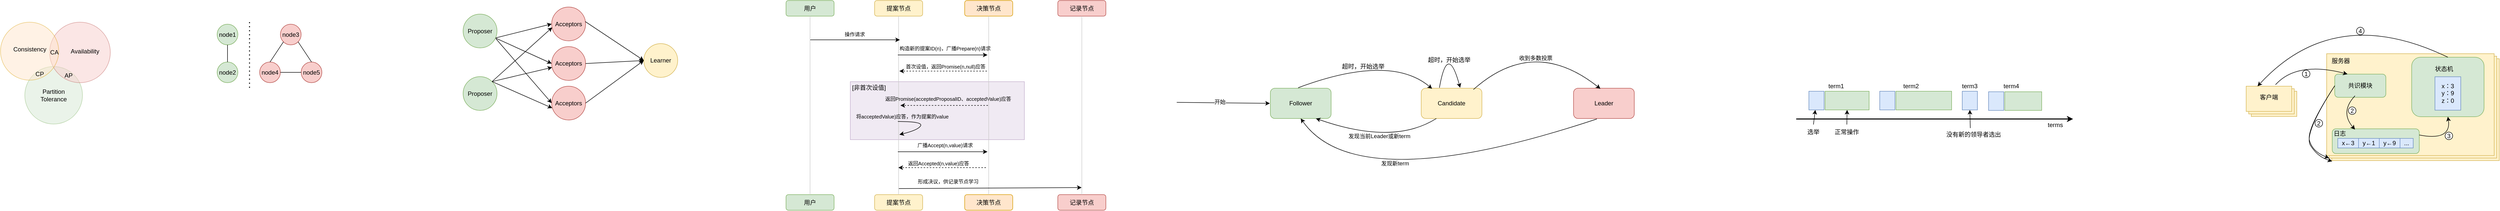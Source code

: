 <mxfile version="24.4.8" type="github">
  <diagram name="第 1 页" id="Heq8uq07nb9Pgj2bKRC4">
    <mxGraphModel dx="1434" dy="756" grid="0" gridSize="10" guides="1" tooltips="1" connect="1" arrows="1" fold="1" page="1" pageScale="1" pageWidth="500000" pageHeight="400000" background="none" math="0" shadow="0">
      <root>
        <mxCell id="0" />
        <mxCell id="1" parent="0" />
        <mxCell id="YVYQqiQ__WNKjIQ_n6Tc-71" value="" style="rounded=0;whiteSpace=wrap;html=1;fillColor=#e1d5e7;strokeColor=#9673a6;opacity=50;" parent="1" vertex="1">
          <mxGeometry x="2023" y="396" width="344" height="115" as="geometry" />
        </mxCell>
        <mxCell id="YVYQqiQ__WNKjIQ_n6Tc-56" value="构造新的提案ID(n)，广播Prepare(n)请求" style="text;html=1;align=center;verticalAlign=middle;whiteSpace=wrap;rounded=0;fontSize=10;" parent="1" vertex="1">
          <mxGeometry x="2082" y="315" width="257" height="30" as="geometry" />
        </mxCell>
        <mxCell id="YVYQqiQ__WNKjIQ_n6Tc-60" value="返回Promise(acceptedProposalID、acceptedValue)应答" style="text;html=1;align=center;verticalAlign=middle;whiteSpace=wrap;rounded=0;fontSize=10;" parent="1" vertex="1">
          <mxGeometry x="2089" y="415" width="255" height="30.5" as="geometry" />
        </mxCell>
        <mxCell id="YVYQqiQ__WNKjIQ_n6Tc-58" value="首次设值，返回Promise(n,null)应答" style="text;html=1;align=center;verticalAlign=middle;whiteSpace=wrap;rounded=0;fontSize=10;" parent="1" vertex="1">
          <mxGeometry x="2084" y="350.5" width="255" height="30.5" as="geometry" />
        </mxCell>
        <mxCell id="YVYQqiQ__WNKjIQ_n6Tc-3" value="" style="ellipse;whiteSpace=wrap;html=1;aspect=fixed;opacity=50;fillColor=#d5e8d4;strokeColor=#82b366;" parent="1" vertex="1">
          <mxGeometry x="392" y="366" width="114" height="114" as="geometry" />
        </mxCell>
        <mxCell id="YVYQqiQ__WNKjIQ_n6Tc-2" value="" style="ellipse;whiteSpace=wrap;html=1;aspect=fixed;opacity=50;fillColor=#f8cecc;strokeColor=#b85450;" parent="1" vertex="1">
          <mxGeometry x="441" y="278" width="120" height="120" as="geometry" />
        </mxCell>
        <mxCell id="YVYQqiQ__WNKjIQ_n6Tc-1" value="" style="ellipse;whiteSpace=wrap;html=1;aspect=fixed;fillColor=#ffe6cc;strokeColor=#d79b00;opacity=50;" parent="1" vertex="1">
          <mxGeometry x="344" y="278" width="115" height="115" as="geometry" />
        </mxCell>
        <mxCell id="YVYQqiQ__WNKjIQ_n6Tc-4" value="CA" style="text;html=1;align=center;verticalAlign=middle;whiteSpace=wrap;rounded=0;fontColor=#000000;" parent="1" vertex="1">
          <mxGeometry x="439" y="316.5" width="23" height="43" as="geometry" />
        </mxCell>
        <mxCell id="YVYQqiQ__WNKjIQ_n6Tc-5" value="CP" style="text;html=1;align=center;verticalAlign=middle;whiteSpace=wrap;rounded=0;fontColor=#000000;" parent="1" vertex="1">
          <mxGeometry x="410" y="359.5" width="23" height="43" as="geometry" />
        </mxCell>
        <mxCell id="YVYQqiQ__WNKjIQ_n6Tc-6" value="AP" style="text;html=1;align=center;verticalAlign=middle;whiteSpace=wrap;rounded=0;fontColor=#000000;" parent="1" vertex="1">
          <mxGeometry x="467" y="362" width="23" height="43" as="geometry" />
        </mxCell>
        <mxCell id="YVYQqiQ__WNKjIQ_n6Tc-8" value="Consistency" style="text;html=1;align=center;verticalAlign=middle;whiteSpace=wrap;rounded=0;" parent="1" vertex="1">
          <mxGeometry x="371.5" y="316.5" width="60" height="30" as="geometry" />
        </mxCell>
        <mxCell id="YVYQqiQ__WNKjIQ_n6Tc-9" value="Availability" style="text;html=1;align=center;verticalAlign=middle;whiteSpace=wrap;rounded=0;" parent="1" vertex="1">
          <mxGeometry x="481" y="320.5" width="60" height="30" as="geometry" />
        </mxCell>
        <mxCell id="YVYQqiQ__WNKjIQ_n6Tc-10" value="Partition&lt;br&gt;Tolerance" style="text;html=1;align=center;verticalAlign=middle;whiteSpace=wrap;rounded=0;" parent="1" vertex="1">
          <mxGeometry x="419" y="408" width="60" height="30" as="geometry" />
        </mxCell>
        <mxCell id="YVYQqiQ__WNKjIQ_n6Tc-11" value="node1" style="ellipse;whiteSpace=wrap;html=1;aspect=fixed;fillColor=#d5e8d4;strokeColor=#82b366;" parent="1" vertex="1">
          <mxGeometry x="772" y="282" width="41" height="41" as="geometry" />
        </mxCell>
        <mxCell id="YVYQqiQ__WNKjIQ_n6Tc-12" value="node2" style="ellipse;whiteSpace=wrap;html=1;aspect=fixed;fillColor=#d5e8d4;strokeColor=#82b366;" parent="1" vertex="1">
          <mxGeometry x="772" y="357" width="41" height="41" as="geometry" />
        </mxCell>
        <mxCell id="YVYQqiQ__WNKjIQ_n6Tc-13" value="node3" style="ellipse;whiteSpace=wrap;html=1;aspect=fixed;fillColor=#f8cecc;strokeColor=#b85450;" parent="1" vertex="1">
          <mxGeometry x="897" y="282" width="41" height="41" as="geometry" />
        </mxCell>
        <mxCell id="YVYQqiQ__WNKjIQ_n6Tc-14" value="node5" style="ellipse;whiteSpace=wrap;html=1;aspect=fixed;fillColor=#f8cecc;strokeColor=#b85450;" parent="1" vertex="1">
          <mxGeometry x="938" y="357" width="41" height="41" as="geometry" />
        </mxCell>
        <mxCell id="YVYQqiQ__WNKjIQ_n6Tc-15" value="node4" style="ellipse;whiteSpace=wrap;html=1;aspect=fixed;fillColor=#f8cecc;strokeColor=#b85450;" parent="1" vertex="1">
          <mxGeometry x="856" y="357" width="41" height="41" as="geometry" />
        </mxCell>
        <mxCell id="YVYQqiQ__WNKjIQ_n6Tc-16" value="" style="endArrow=none;dashed=1;html=1;dashPattern=1 3;strokeWidth=2;rounded=0;" parent="1" edge="1">
          <mxGeometry width="50" height="50" relative="1" as="geometry">
            <mxPoint x="836" y="408" as="sourcePoint" />
            <mxPoint x="836" y="274" as="targetPoint" />
          </mxGeometry>
        </mxCell>
        <mxCell id="YVYQqiQ__WNKjIQ_n6Tc-18" value="" style="endArrow=none;html=1;rounded=0;exitX=0.5;exitY=0;exitDx=0;exitDy=0;entryX=0.5;entryY=1;entryDx=0;entryDy=0;" parent="1" source="YVYQqiQ__WNKjIQ_n6Tc-12" target="YVYQqiQ__WNKjIQ_n6Tc-11" edge="1">
          <mxGeometry width="50" height="50" relative="1" as="geometry">
            <mxPoint x="746" y="373" as="sourcePoint" />
            <mxPoint x="796" y="323" as="targetPoint" />
          </mxGeometry>
        </mxCell>
        <mxCell id="YVYQqiQ__WNKjIQ_n6Tc-19" value="" style="endArrow=none;html=1;rounded=0;exitX=0.5;exitY=0;exitDx=0;exitDy=0;entryX=0;entryY=1;entryDx=0;entryDy=0;" parent="1" source="YVYQqiQ__WNKjIQ_n6Tc-15" target="YVYQqiQ__WNKjIQ_n6Tc-13" edge="1">
          <mxGeometry width="50" height="50" relative="1" as="geometry">
            <mxPoint x="803" y="367" as="sourcePoint" />
            <mxPoint x="803" y="333" as="targetPoint" />
          </mxGeometry>
        </mxCell>
        <mxCell id="YVYQqiQ__WNKjIQ_n6Tc-20" value="" style="endArrow=none;html=1;rounded=0;exitX=0.5;exitY=0;exitDx=0;exitDy=0;entryX=1;entryY=1;entryDx=0;entryDy=0;" parent="1" source="YVYQqiQ__WNKjIQ_n6Tc-14" target="YVYQqiQ__WNKjIQ_n6Tc-13" edge="1">
          <mxGeometry width="50" height="50" relative="1" as="geometry">
            <mxPoint x="887" y="367" as="sourcePoint" />
            <mxPoint x="913" y="327" as="targetPoint" />
          </mxGeometry>
        </mxCell>
        <mxCell id="YVYQqiQ__WNKjIQ_n6Tc-21" value="" style="endArrow=none;html=1;rounded=0;exitX=0;exitY=0.5;exitDx=0;exitDy=0;entryX=1;entryY=0.5;entryDx=0;entryDy=0;" parent="1" source="YVYQqiQ__WNKjIQ_n6Tc-14" target="YVYQqiQ__WNKjIQ_n6Tc-15" edge="1">
          <mxGeometry width="50" height="50" relative="1" as="geometry">
            <mxPoint x="969" y="367" as="sourcePoint" />
            <mxPoint x="942" y="327" as="targetPoint" />
          </mxGeometry>
        </mxCell>
        <mxCell id="YVYQqiQ__WNKjIQ_n6Tc-22" value="Proposer" style="ellipse;whiteSpace=wrap;html=1;aspect=fixed;fillColor=#d5e8d4;strokeColor=#82b366;" parent="1" vertex="1">
          <mxGeometry x="1258" y="262" width="67" height="67" as="geometry" />
        </mxCell>
        <mxCell id="YVYQqiQ__WNKjIQ_n6Tc-24" value="Proposer" style="ellipse;whiteSpace=wrap;html=1;aspect=fixed;fillColor=#d5e8d4;strokeColor=#82b366;" parent="1" vertex="1">
          <mxGeometry x="1258" y="386" width="67" height="67" as="geometry" />
        </mxCell>
        <mxCell id="YVYQqiQ__WNKjIQ_n6Tc-25" value="Acceptors" style="ellipse;whiteSpace=wrap;html=1;aspect=fixed;fillColor=#f8cecc;strokeColor=#b85450;" parent="1" vertex="1">
          <mxGeometry x="1433" y="248" width="67" height="67" as="geometry" />
        </mxCell>
        <mxCell id="YVYQqiQ__WNKjIQ_n6Tc-26" value="Acceptors" style="ellipse;whiteSpace=wrap;html=1;aspect=fixed;fillColor=#f8cecc;strokeColor=#b85450;" parent="1" vertex="1">
          <mxGeometry x="1433" y="326.5" width="67" height="67" as="geometry" />
        </mxCell>
        <mxCell id="YVYQqiQ__WNKjIQ_n6Tc-27" value="Acceptors" style="ellipse;whiteSpace=wrap;html=1;aspect=fixed;fillColor=#f8cecc;strokeColor=#b85450;" parent="1" vertex="1">
          <mxGeometry x="1433" y="405" width="67" height="67" as="geometry" />
        </mxCell>
        <mxCell id="YVYQqiQ__WNKjIQ_n6Tc-28" value="Learner" style="ellipse;whiteSpace=wrap;html=1;aspect=fixed;fillColor=#fff2cc;strokeColor=#d6b656;" parent="1" vertex="1">
          <mxGeometry x="1615" y="320.5" width="67" height="67" as="geometry" />
        </mxCell>
        <mxCell id="YVYQqiQ__WNKjIQ_n6Tc-29" value="" style="endArrow=classic;html=1;rounded=0;entryX=0;entryY=0.5;entryDx=0;entryDy=0;exitX=0.97;exitY=0.701;exitDx=0;exitDy=0;exitPerimeter=0;" parent="1" source="YVYQqiQ__WNKjIQ_n6Tc-22" target="YVYQqiQ__WNKjIQ_n6Tc-25" edge="1">
          <mxGeometry width="50" height="50" relative="1" as="geometry">
            <mxPoint x="1325" y="296" as="sourcePoint" />
            <mxPoint x="1375" y="246" as="targetPoint" />
          </mxGeometry>
        </mxCell>
        <mxCell id="YVYQqiQ__WNKjIQ_n6Tc-30" value="" style="endArrow=classic;html=1;rounded=0;entryX=0;entryY=0.5;entryDx=0;entryDy=0;" parent="1" source="YVYQqiQ__WNKjIQ_n6Tc-22" target="YVYQqiQ__WNKjIQ_n6Tc-26" edge="1">
          <mxGeometry width="50" height="50" relative="1" as="geometry">
            <mxPoint x="1335" y="306" as="sourcePoint" />
            <mxPoint x="1443" y="292" as="targetPoint" />
          </mxGeometry>
        </mxCell>
        <mxCell id="YVYQqiQ__WNKjIQ_n6Tc-31" value="" style="endArrow=classic;html=1;rounded=0;entryX=0;entryY=0.5;entryDx=0;entryDy=0;" parent="1" target="YVYQqiQ__WNKjIQ_n6Tc-27" edge="1">
          <mxGeometry width="50" height="50" relative="1" as="geometry">
            <mxPoint x="1323" y="311" as="sourcePoint" />
            <mxPoint x="1443" y="370" as="targetPoint" />
          </mxGeometry>
        </mxCell>
        <mxCell id="YVYQqiQ__WNKjIQ_n6Tc-32" value="" style="endArrow=classic;html=1;rounded=0;entryX=0.017;entryY=0.602;entryDx=0;entryDy=0;exitX=1;exitY=0;exitDx=0;exitDy=0;entryPerimeter=0;" parent="1" source="YVYQqiQ__WNKjIQ_n6Tc-24" target="YVYQqiQ__WNKjIQ_n6Tc-25" edge="1">
          <mxGeometry width="50" height="50" relative="1" as="geometry">
            <mxPoint x="1333" y="321" as="sourcePoint" />
            <mxPoint x="1443" y="449" as="targetPoint" />
          </mxGeometry>
        </mxCell>
        <mxCell id="YVYQqiQ__WNKjIQ_n6Tc-33" value="" style="endArrow=classic;html=1;rounded=0;exitX=1;exitY=0;exitDx=0;exitDy=0;" parent="1" source="YVYQqiQ__WNKjIQ_n6Tc-24" target="YVYQqiQ__WNKjIQ_n6Tc-26" edge="1">
          <mxGeometry width="50" height="50" relative="1" as="geometry">
            <mxPoint x="1325" y="406" as="sourcePoint" />
            <mxPoint x="1444" y="298" as="targetPoint" />
          </mxGeometry>
        </mxCell>
        <mxCell id="YVYQqiQ__WNKjIQ_n6Tc-34" value="" style="endArrow=classic;html=1;rounded=0;entryX=0.017;entryY=0.647;entryDx=0;entryDy=0;exitX=1;exitY=0;exitDx=0;exitDy=0;entryPerimeter=0;" parent="1" source="YVYQqiQ__WNKjIQ_n6Tc-24" target="YVYQqiQ__WNKjIQ_n6Tc-27" edge="1">
          <mxGeometry width="50" height="50" relative="1" as="geometry">
            <mxPoint x="1325" y="406" as="sourcePoint" />
            <mxPoint x="1443" y="386" as="targetPoint" />
          </mxGeometry>
        </mxCell>
        <mxCell id="YVYQqiQ__WNKjIQ_n6Tc-35" value="" style="endArrow=classic;html=1;rounded=0;entryX=0;entryY=0.5;entryDx=0;entryDy=0;exitX=0.988;exitY=0.428;exitDx=0;exitDy=0;exitPerimeter=0;" parent="1" source="YVYQqiQ__WNKjIQ_n6Tc-25" target="YVYQqiQ__WNKjIQ_n6Tc-28" edge="1">
          <mxGeometry width="50" height="50" relative="1" as="geometry">
            <mxPoint x="1325" y="406" as="sourcePoint" />
            <mxPoint x="1444" y="298" as="targetPoint" />
          </mxGeometry>
        </mxCell>
        <mxCell id="YVYQqiQ__WNKjIQ_n6Tc-36" value="" style="endArrow=classic;html=1;rounded=0;entryX=0;entryY=0.5;entryDx=0;entryDy=0;exitX=1;exitY=0.5;exitDx=0;exitDy=0;" parent="1" source="YVYQqiQ__WNKjIQ_n6Tc-26" target="YVYQqiQ__WNKjIQ_n6Tc-28" edge="1">
          <mxGeometry width="50" height="50" relative="1" as="geometry">
            <mxPoint x="1509" y="287" as="sourcePoint" />
            <mxPoint x="1625" y="364" as="targetPoint" />
          </mxGeometry>
        </mxCell>
        <mxCell id="YVYQqiQ__WNKjIQ_n6Tc-37" value="" style="endArrow=classic;html=1;rounded=0;entryX=0;entryY=0.5;entryDx=0;entryDy=0;exitX=1;exitY=0.5;exitDx=0;exitDy=0;" parent="1" source="YVYQqiQ__WNKjIQ_n6Tc-27" target="YVYQqiQ__WNKjIQ_n6Tc-28" edge="1">
          <mxGeometry width="50" height="50" relative="1" as="geometry">
            <mxPoint x="1510" y="370" as="sourcePoint" />
            <mxPoint x="1625" y="364" as="targetPoint" />
          </mxGeometry>
        </mxCell>
        <mxCell id="YVYQqiQ__WNKjIQ_n6Tc-38" value="用户" style="rounded=1;whiteSpace=wrap;html=1;fillColor=#d5e8d4;strokeColor=#82b366;" parent="1" vertex="1">
          <mxGeometry x="1896" y="235" width="95" height="31" as="geometry" />
        </mxCell>
        <mxCell id="YVYQqiQ__WNKjIQ_n6Tc-39" value="用户" style="rounded=1;whiteSpace=wrap;html=1;fillColor=#d5e8d4;strokeColor=#82b366;" parent="1" vertex="1">
          <mxGeometry x="1896" y="620" width="95" height="31" as="geometry" />
        </mxCell>
        <mxCell id="YVYQqiQ__WNKjIQ_n6Tc-43" value="" style="endArrow=none;html=1;rounded=0;entryX=0.5;entryY=1;entryDx=0;entryDy=0;strokeColor=#CCCCCC;" parent="1" source="YVYQqiQ__WNKjIQ_n6Tc-39" target="YVYQqiQ__WNKjIQ_n6Tc-38" edge="1">
          <mxGeometry width="50" height="50" relative="1" as="geometry">
            <mxPoint x="1898" y="357" as="sourcePoint" />
            <mxPoint x="1948" y="307" as="targetPoint" />
          </mxGeometry>
        </mxCell>
        <mxCell id="YVYQqiQ__WNKjIQ_n6Tc-44" value="提案节点" style="rounded=1;whiteSpace=wrap;html=1;fillColor=#fff2cc;strokeColor=#d6b656;" parent="1" vertex="1">
          <mxGeometry x="2071" y="235" width="95" height="31" as="geometry" />
        </mxCell>
        <mxCell id="YVYQqiQ__WNKjIQ_n6Tc-45" value="提案节点" style="rounded=1;whiteSpace=wrap;html=1;fillColor=#fff2cc;strokeColor=#d6b656;" parent="1" vertex="1">
          <mxGeometry x="2071" y="620" width="95" height="31" as="geometry" />
        </mxCell>
        <mxCell id="YVYQqiQ__WNKjIQ_n6Tc-46" value="" style="endArrow=none;html=1;rounded=0;entryX=0.5;entryY=1;entryDx=0;entryDy=0;strokeColor=#CCCCCC;" parent="1" source="YVYQqiQ__WNKjIQ_n6Tc-45" target="YVYQqiQ__WNKjIQ_n6Tc-44" edge="1">
          <mxGeometry width="50" height="50" relative="1" as="geometry">
            <mxPoint x="2073" y="357" as="sourcePoint" />
            <mxPoint x="2123" y="307" as="targetPoint" />
          </mxGeometry>
        </mxCell>
        <mxCell id="YVYQqiQ__WNKjIQ_n6Tc-47" value="决策节点" style="rounded=1;whiteSpace=wrap;html=1;fillColor=#ffe6cc;strokeColor=#d79b00;" parent="1" vertex="1">
          <mxGeometry x="2249" y="235" width="95" height="31" as="geometry" />
        </mxCell>
        <mxCell id="YVYQqiQ__WNKjIQ_n6Tc-48" value="决策节点" style="rounded=1;whiteSpace=wrap;html=1;fillColor=#ffe6cc;strokeColor=#d79b00;" parent="1" vertex="1">
          <mxGeometry x="2249" y="620" width="95" height="31" as="geometry" />
        </mxCell>
        <mxCell id="YVYQqiQ__WNKjIQ_n6Tc-49" value="" style="endArrow=none;html=1;rounded=0;entryX=0.5;entryY=1;entryDx=0;entryDy=0;strokeColor=#CCCCCC;" parent="1" source="YVYQqiQ__WNKjIQ_n6Tc-48" target="YVYQqiQ__WNKjIQ_n6Tc-47" edge="1">
          <mxGeometry width="50" height="50" relative="1" as="geometry">
            <mxPoint x="2251" y="357" as="sourcePoint" />
            <mxPoint x="2301" y="307" as="targetPoint" />
          </mxGeometry>
        </mxCell>
        <mxCell id="YVYQqiQ__WNKjIQ_n6Tc-50" value="记录节点" style="rounded=1;whiteSpace=wrap;html=1;fillColor=#f8cecc;strokeColor=#b85450;" parent="1" vertex="1">
          <mxGeometry x="2433" y="235" width="95" height="31" as="geometry" />
        </mxCell>
        <mxCell id="YVYQqiQ__WNKjIQ_n6Tc-51" value="记录节点" style="rounded=1;whiteSpace=wrap;html=1;fillColor=#f8cecc;strokeColor=#b85450;" parent="1" vertex="1">
          <mxGeometry x="2433" y="620" width="95" height="31" as="geometry" />
        </mxCell>
        <mxCell id="YVYQqiQ__WNKjIQ_n6Tc-52" value="" style="endArrow=none;html=1;rounded=0;entryX=0.5;entryY=1;entryDx=0;entryDy=0;strokeColor=#CCCCCC;" parent="1" source="YVYQqiQ__WNKjIQ_n6Tc-51" target="YVYQqiQ__WNKjIQ_n6Tc-50" edge="1">
          <mxGeometry width="50" height="50" relative="1" as="geometry">
            <mxPoint x="2435" y="357" as="sourcePoint" />
            <mxPoint x="2485" y="307" as="targetPoint" />
          </mxGeometry>
        </mxCell>
        <mxCell id="YVYQqiQ__WNKjIQ_n6Tc-53" value="" style="endArrow=classic;html=1;rounded=0;" parent="1" edge="1">
          <mxGeometry width="50" height="50" relative="1" as="geometry">
            <mxPoint x="1944" y="313" as="sourcePoint" />
            <mxPoint x="2121" y="313" as="targetPoint" />
          </mxGeometry>
        </mxCell>
        <mxCell id="YVYQqiQ__WNKjIQ_n6Tc-54" value="操作请求" style="text;html=1;align=center;verticalAlign=middle;whiteSpace=wrap;rounded=0;fontSize=10;" parent="1" vertex="1">
          <mxGeometry x="2002" y="287" width="60" height="30" as="geometry" />
        </mxCell>
        <mxCell id="YVYQqiQ__WNKjIQ_n6Tc-55" value="" style="endArrow=classic;html=1;rounded=0;" parent="1" edge="1">
          <mxGeometry width="50" height="50" relative="1" as="geometry">
            <mxPoint x="2117" y="343" as="sourcePoint" />
            <mxPoint x="2294" y="343" as="targetPoint" />
          </mxGeometry>
        </mxCell>
        <mxCell id="YVYQqiQ__WNKjIQ_n6Tc-57" value="" style="endArrow=classic;html=1;rounded=0;dashed=1;" parent="1" edge="1">
          <mxGeometry width="50" height="50" relative="1" as="geometry">
            <mxPoint x="2293" y="375" as="sourcePoint" />
            <mxPoint x="2120" y="375" as="targetPoint" />
          </mxGeometry>
        </mxCell>
        <mxCell id="YVYQqiQ__WNKjIQ_n6Tc-59" value="" style="endArrow=classic;html=1;rounded=0;dashed=1;" parent="1" edge="1">
          <mxGeometry width="50" height="50" relative="1" as="geometry">
            <mxPoint x="2295" y="443.08" as="sourcePoint" />
            <mxPoint x="2122" y="443.08" as="targetPoint" />
          </mxGeometry>
        </mxCell>
        <mxCell id="YVYQqiQ__WNKjIQ_n6Tc-63" value="" style="curved=1;endArrow=classic;html=1;rounded=0;" parent="1" edge="1">
          <mxGeometry width="50" height="50" relative="1" as="geometry">
            <mxPoint x="2117" y="475" as="sourcePoint" />
            <mxPoint x="2120" y="501" as="targetPoint" />
            <Array as="points">
              <mxPoint x="2167" y="475" />
              <mxPoint x="2157" y="492" />
            </Array>
          </mxGeometry>
        </mxCell>
        <mxCell id="YVYQqiQ__WNKjIQ_n6Tc-64" value="将acceptedValue)应答，作为提案的value" style="text;html=1;align=center;verticalAlign=middle;whiteSpace=wrap;rounded=0;fontSize=10;" parent="1" vertex="1">
          <mxGeometry x="2030" y="449.5" width="192" height="30.5" as="geometry" />
        </mxCell>
        <mxCell id="YVYQqiQ__WNKjIQ_n6Tc-65" value="广播Accept(n,value)请求" style="text;html=1;align=center;verticalAlign=middle;whiteSpace=wrap;rounded=0;fontSize=10;" parent="1" vertex="1">
          <mxGeometry x="2082" y="507" width="257" height="30" as="geometry" />
        </mxCell>
        <mxCell id="YVYQqiQ__WNKjIQ_n6Tc-66" value="" style="endArrow=classic;html=1;rounded=0;" parent="1" edge="1">
          <mxGeometry width="50" height="50" relative="1" as="geometry">
            <mxPoint x="2117" y="535" as="sourcePoint" />
            <mxPoint x="2294" y="535" as="targetPoint" />
          </mxGeometry>
        </mxCell>
        <mxCell id="YVYQqiQ__WNKjIQ_n6Tc-67" value="形成决议，供记录节点学习" style="text;html=1;align=center;verticalAlign=middle;whiteSpace=wrap;rounded=0;fontSize=10;" parent="1" vertex="1">
          <mxGeometry x="2089" y="579" width="255" height="30.5" as="geometry" />
        </mxCell>
        <mxCell id="YVYQqiQ__WNKjIQ_n6Tc-68" value="" style="endArrow=classic;html=1;rounded=0;dashed=1;" parent="1" edge="1">
          <mxGeometry width="50" height="50" relative="1" as="geometry">
            <mxPoint x="2291" y="566.5" as="sourcePoint" />
            <mxPoint x="2118" y="566.5" as="targetPoint" />
          </mxGeometry>
        </mxCell>
        <mxCell id="YVYQqiQ__WNKjIQ_n6Tc-69" value="返回Accepted(n,value)应答" style="text;html=1;align=center;verticalAlign=middle;whiteSpace=wrap;rounded=0;fontSize=10;" parent="1" vertex="1">
          <mxGeometry x="2069" y="543" width="257" height="30" as="geometry" />
        </mxCell>
        <mxCell id="YVYQqiQ__WNKjIQ_n6Tc-70" value="" style="endArrow=classic;html=1;rounded=0;" parent="1" edge="1">
          <mxGeometry width="50" height="50" relative="1" as="geometry">
            <mxPoint x="2119" y="608" as="sourcePoint" />
            <mxPoint x="2480" y="606" as="targetPoint" />
          </mxGeometry>
        </mxCell>
        <mxCell id="YVYQqiQ__WNKjIQ_n6Tc-72" value="[非首次设值]" style="text;html=1;align=center;verticalAlign=middle;whiteSpace=wrap;rounded=0;fontColor=#000000;" parent="1" vertex="1">
          <mxGeometry x="2023" y="393" width="74" height="30" as="geometry" />
        </mxCell>
        <mxCell id="YVYQqiQ__WNKjIQ_n6Tc-73" value="Follower" style="rounded=1;whiteSpace=wrap;html=1;fillColor=#d5e8d4;strokeColor=#82b366;" parent="1" vertex="1">
          <mxGeometry x="2853" y="409" width="120" height="60" as="geometry" />
        </mxCell>
        <mxCell id="YVYQqiQ__WNKjIQ_n6Tc-74" value="Candidate" style="rounded=1;whiteSpace=wrap;html=1;fillColor=#fff2cc;strokeColor=#d6b656;" parent="1" vertex="1">
          <mxGeometry x="3151" y="409" width="120" height="60" as="geometry" />
        </mxCell>
        <mxCell id="YVYQqiQ__WNKjIQ_n6Tc-75" value="Leader" style="rounded=1;whiteSpace=wrap;html=1;fillColor=#f8cecc;strokeColor=#b85450;" parent="1" vertex="1">
          <mxGeometry x="3452" y="409" width="120" height="60" as="geometry" />
        </mxCell>
        <mxCell id="YVYQqiQ__WNKjIQ_n6Tc-76" value="" style="endArrow=classic;html=1;rounded=0;" parent="1" edge="1">
          <mxGeometry width="50" height="50" relative="1" as="geometry">
            <mxPoint x="2668" y="437" as="sourcePoint" />
            <mxPoint x="2852" y="439" as="targetPoint" />
          </mxGeometry>
        </mxCell>
        <mxCell id="YVYQqiQ__WNKjIQ_n6Tc-77" value="开始" style="edgeLabel;html=1;align=center;verticalAlign=middle;resizable=0;points=[];" parent="YVYQqiQ__WNKjIQ_n6Tc-76" vertex="1" connectable="0">
          <mxGeometry x="-0.082" y="2" relative="1" as="geometry">
            <mxPoint as="offset" />
          </mxGeometry>
        </mxCell>
        <mxCell id="YVYQqiQ__WNKjIQ_n6Tc-78" value="" style="curved=1;endArrow=classic;html=1;rounded=0;entryX=0.179;entryY=0.017;entryDx=0;entryDy=0;entryPerimeter=0;" parent="1" target="YVYQqiQ__WNKjIQ_n6Tc-74" edge="1">
          <mxGeometry width="50" height="50" relative="1" as="geometry">
            <mxPoint x="2908" y="408" as="sourcePoint" />
            <mxPoint x="3188" y="408" as="targetPoint" />
            <Array as="points">
              <mxPoint x="3090" y="340" />
            </Array>
          </mxGeometry>
        </mxCell>
        <mxCell id="YVYQqiQ__WNKjIQ_n6Tc-79" value="超时，开始选举" style="text;html=1;align=center;verticalAlign=middle;resizable=0;points=[];autosize=1;strokeColor=none;fillColor=none;" parent="1" vertex="1">
          <mxGeometry x="2985" y="352.75" width="102" height="26" as="geometry" />
        </mxCell>
        <mxCell id="YVYQqiQ__WNKjIQ_n6Tc-80" value="" style="curved=1;endArrow=classic;html=1;rounded=0;entryX=0.75;entryY=1;entryDx=0;entryDy=0;exitX=0.25;exitY=1;exitDx=0;exitDy=0;" parent="1" source="YVYQqiQ__WNKjIQ_n6Tc-74" target="YVYQqiQ__WNKjIQ_n6Tc-73" edge="1">
          <mxGeometry width="50" height="50" relative="1" as="geometry">
            <mxPoint x="2918" y="418" as="sourcePoint" />
            <mxPoint x="3182" y="420" as="targetPoint" />
            <Array as="points">
              <mxPoint x="3096" y="523" />
            </Array>
          </mxGeometry>
        </mxCell>
        <mxCell id="YVYQqiQ__WNKjIQ_n6Tc-81" value="发现当前Leader或新term" style="edgeLabel;html=1;align=center;verticalAlign=middle;resizable=0;points=[];" parent="YVYQqiQ__WNKjIQ_n6Tc-80" vertex="1" connectable="0">
          <mxGeometry x="0.039" y="-16" relative="1" as="geometry">
            <mxPoint y="8" as="offset" />
          </mxGeometry>
        </mxCell>
        <mxCell id="YVYQqiQ__WNKjIQ_n6Tc-82" value="" style="curved=1;endArrow=classic;html=1;rounded=0;" parent="1" edge="1">
          <mxGeometry width="50" height="50" relative="1" as="geometry">
            <mxPoint x="3187" y="408" as="sourcePoint" />
            <mxPoint x="3228" y="408" as="targetPoint" />
            <Array as="points">
              <mxPoint x="3203" y="317" />
            </Array>
          </mxGeometry>
        </mxCell>
        <mxCell id="YVYQqiQ__WNKjIQ_n6Tc-83" value="超时，开始选举" style="text;html=1;align=center;verticalAlign=middle;resizable=0;points=[];autosize=1;strokeColor=none;fillColor=none;" parent="1" vertex="1">
          <mxGeometry x="3155" y="340" width="102" height="26" as="geometry" />
        </mxCell>
        <mxCell id="YVYQqiQ__WNKjIQ_n6Tc-84" value="" style="curved=1;endArrow=classic;html=1;rounded=0;exitX=0.86;exitY=0.044;exitDx=0;exitDy=0;exitPerimeter=0;entryX=0.442;entryY=0.017;entryDx=0;entryDy=0;entryPerimeter=0;" parent="1" source="YVYQqiQ__WNKjIQ_n6Tc-74" target="YVYQqiQ__WNKjIQ_n6Tc-75" edge="1">
          <mxGeometry width="50" height="50" relative="1" as="geometry">
            <mxPoint x="3197" y="418" as="sourcePoint" />
            <mxPoint x="3238" y="418" as="targetPoint" />
            <Array as="points">
              <mxPoint x="3373" y="305" />
            </Array>
          </mxGeometry>
        </mxCell>
        <mxCell id="YVYQqiQ__WNKjIQ_n6Tc-85" value="收到多数投票" style="edgeLabel;html=1;align=center;verticalAlign=middle;resizable=0;points=[];" parent="YVYQqiQ__WNKjIQ_n6Tc-84" vertex="1" connectable="0">
          <mxGeometry x="0.179" y="-37" relative="1" as="geometry">
            <mxPoint y="-6" as="offset" />
          </mxGeometry>
        </mxCell>
        <mxCell id="YVYQqiQ__WNKjIQ_n6Tc-86" value="" style="curved=1;endArrow=classic;html=1;rounded=0;entryX=0.5;entryY=1;entryDx=0;entryDy=0;" parent="1" target="YVYQqiQ__WNKjIQ_n6Tc-73" edge="1">
          <mxGeometry width="50" height="50" relative="1" as="geometry">
            <mxPoint x="3498" y="470" as="sourcePoint" />
            <mxPoint x="3515" y="420" as="targetPoint" />
            <Array as="points">
              <mxPoint x="3024" y="628" />
            </Array>
          </mxGeometry>
        </mxCell>
        <mxCell id="YVYQqiQ__WNKjIQ_n6Tc-87" value="发现新term" style="edgeLabel;html=1;align=center;verticalAlign=middle;resizable=0;points=[];" parent="YVYQqiQ__WNKjIQ_n6Tc-86" vertex="1" connectable="0">
          <mxGeometry x="0.179" y="-37" relative="1" as="geometry">
            <mxPoint y="-6" as="offset" />
          </mxGeometry>
        </mxCell>
        <mxCell id="l49n9cAjbLKtjh42QSGi-1" value="" style="rounded=0;whiteSpace=wrap;html=1;fillColor=#dae8fc;strokeColor=#6c8ebf;" vertex="1" parent="1">
          <mxGeometry x="3917" y="415" width="30" height="37" as="geometry" />
        </mxCell>
        <mxCell id="l49n9cAjbLKtjh42QSGi-2" value="" style="rounded=0;whiteSpace=wrap;html=1;fillColor=#d5e8d4;strokeColor=#82b366;" vertex="1" parent="1">
          <mxGeometry x="3949" y="415" width="87" height="37" as="geometry" />
        </mxCell>
        <mxCell id="l49n9cAjbLKtjh42QSGi-3" value="" style="rounded=0;whiteSpace=wrap;html=1;fillColor=#dae8fc;strokeColor=#6c8ebf;" vertex="1" parent="1">
          <mxGeometry x="4057" y="415" width="30" height="37" as="geometry" />
        </mxCell>
        <mxCell id="l49n9cAjbLKtjh42QSGi-4" value="" style="rounded=0;whiteSpace=wrap;html=1;fillColor=#d5e8d4;strokeColor=#82b366;" vertex="1" parent="1">
          <mxGeometry x="4089" y="415" width="110" height="37" as="geometry" />
        </mxCell>
        <mxCell id="l49n9cAjbLKtjh42QSGi-5" value="" style="rounded=0;whiteSpace=wrap;html=1;fillColor=#dae8fc;strokeColor=#6c8ebf;" vertex="1" parent="1">
          <mxGeometry x="4220" y="415" width="30" height="37" as="geometry" />
        </mxCell>
        <mxCell id="l49n9cAjbLKtjh42QSGi-7" value="" style="rounded=0;whiteSpace=wrap;html=1;fillColor=#dae8fc;strokeColor=#6c8ebf;" vertex="1" parent="1">
          <mxGeometry x="4272" y="416" width="30" height="37" as="geometry" />
        </mxCell>
        <mxCell id="l49n9cAjbLKtjh42QSGi-8" value="" style="rounded=0;whiteSpace=wrap;html=1;fillColor=#d5e8d4;strokeColor=#82b366;" vertex="1" parent="1">
          <mxGeometry x="4304" y="416" width="73" height="37" as="geometry" />
        </mxCell>
        <mxCell id="l49n9cAjbLKtjh42QSGi-9" value="t&lt;span style=&quot;background-color: initial;&quot;&gt;erm1&lt;/span&gt;" style="text;html=1;align=center;verticalAlign=middle;whiteSpace=wrap;rounded=0;" vertex="1" parent="1">
          <mxGeometry x="3941" y="390" width="60" height="30" as="geometry" />
        </mxCell>
        <mxCell id="l49n9cAjbLKtjh42QSGi-10" value="t&lt;span style=&quot;background-color: initial;&quot;&gt;erm2&lt;/span&gt;" style="text;html=1;align=center;verticalAlign=middle;whiteSpace=wrap;rounded=0;" vertex="1" parent="1">
          <mxGeometry x="4089" y="390" width="60" height="30" as="geometry" />
        </mxCell>
        <mxCell id="l49n9cAjbLKtjh42QSGi-11" value="t&lt;span style=&quot;background-color: initial;&quot;&gt;erm3&lt;/span&gt;" style="text;html=1;align=center;verticalAlign=middle;whiteSpace=wrap;rounded=0;" vertex="1" parent="1">
          <mxGeometry x="4205" y="390" width="60" height="30" as="geometry" />
        </mxCell>
        <mxCell id="l49n9cAjbLKtjh42QSGi-12" value="t&lt;span style=&quot;background-color: initial;&quot;&gt;erm4&lt;/span&gt;" style="text;html=1;align=center;verticalAlign=middle;whiteSpace=wrap;rounded=0;" vertex="1" parent="1">
          <mxGeometry x="4287" y="390" width="60" height="30" as="geometry" />
        </mxCell>
        <mxCell id="l49n9cAjbLKtjh42QSGi-13" value="选举" style="text;html=1;align=center;verticalAlign=middle;whiteSpace=wrap;rounded=0;" vertex="1" parent="1">
          <mxGeometry x="3896" y="481" width="60" height="30" as="geometry" />
        </mxCell>
        <mxCell id="l49n9cAjbLKtjh42QSGi-14" value="" style="endArrow=classic;html=1;rounded=0;strokeWidth=2;" edge="1" parent="1">
          <mxGeometry width="50" height="50" relative="1" as="geometry">
            <mxPoint x="3892" y="470" as="sourcePoint" />
            <mxPoint x="4439" y="470" as="targetPoint" />
          </mxGeometry>
        </mxCell>
        <mxCell id="l49n9cAjbLKtjh42QSGi-15" value="正常操作" style="text;html=1;align=center;verticalAlign=middle;whiteSpace=wrap;rounded=0;" vertex="1" parent="1">
          <mxGeometry x="3962" y="481" width="60" height="30" as="geometry" />
        </mxCell>
        <mxCell id="l49n9cAjbLKtjh42QSGi-16" value="没有新的领导者选出" style="text;html=1;align=center;verticalAlign=middle;whiteSpace=wrap;rounded=0;" vertex="1" parent="1">
          <mxGeometry x="4185" y="486" width="115" height="30" as="geometry" />
        </mxCell>
        <mxCell id="l49n9cAjbLKtjh42QSGi-17" value="" style="endArrow=classic;html=1;rounded=0;exitX=0.5;exitY=0;exitDx=0;exitDy=0;" edge="1" parent="1" source="l49n9cAjbLKtjh42QSGi-13" target="l49n9cAjbLKtjh42QSGi-1">
          <mxGeometry width="50" height="50" relative="1" as="geometry">
            <mxPoint x="4190" y="639" as="sourcePoint" />
            <mxPoint x="4240" y="589" as="targetPoint" />
          </mxGeometry>
        </mxCell>
        <mxCell id="l49n9cAjbLKtjh42QSGi-18" value="" style="endArrow=classic;html=1;rounded=0;exitX=0.5;exitY=0;exitDx=0;exitDy=0;entryX=0.5;entryY=1;entryDx=0;entryDy=0;" edge="1" parent="1" source="l49n9cAjbLKtjh42QSGi-15" target="l49n9cAjbLKtjh42QSGi-2">
          <mxGeometry width="50" height="50" relative="1" as="geometry">
            <mxPoint x="3936" y="491" as="sourcePoint" />
            <mxPoint x="3940" y="462" as="targetPoint" />
          </mxGeometry>
        </mxCell>
        <mxCell id="l49n9cAjbLKtjh42QSGi-19" value="" style="endArrow=classic;html=1;rounded=0;exitX=0.443;exitY=0.067;exitDx=0;exitDy=0;entryX=0.5;entryY=1;entryDx=0;entryDy=0;exitPerimeter=0;" edge="1" parent="1" source="l49n9cAjbLKtjh42QSGi-16" target="l49n9cAjbLKtjh42QSGi-5">
          <mxGeometry width="50" height="50" relative="1" as="geometry">
            <mxPoint x="4002" y="491" as="sourcePoint" />
            <mxPoint x="4003" y="462" as="targetPoint" />
          </mxGeometry>
        </mxCell>
        <mxCell id="l49n9cAjbLKtjh42QSGi-20" value="terms" style="text;html=1;align=center;verticalAlign=middle;whiteSpace=wrap;rounded=0;" vertex="1" parent="1">
          <mxGeometry x="4374" y="467" width="60" height="30" as="geometry" />
        </mxCell>
        <mxCell id="l49n9cAjbLKtjh42QSGi-21" value="" style="verticalLabelPosition=bottom;verticalAlign=top;html=1;shape=mxgraph.basic.layered_rect;dx=10;outlineConnect=0;whiteSpace=wrap;fillColor=#fff2cc;strokeColor=#d6b656;" vertex="1" parent="1">
          <mxGeometry x="4940" y="340.5" width="341" height="212" as="geometry" />
        </mxCell>
        <mxCell id="l49n9cAjbLKtjh42QSGi-22" value="" style="verticalLabelPosition=bottom;verticalAlign=top;html=1;shape=mxgraph.basic.layered_rect;dx=10;outlineConnect=0;whiteSpace=wrap;fillColor=#fff2cc;strokeColor=#d6b656;" vertex="1" parent="1">
          <mxGeometry x="4781" y="405" width="100" height="60" as="geometry" />
        </mxCell>
        <mxCell id="l49n9cAjbLKtjh42QSGi-23" value="客户端" style="text;html=1;align=center;verticalAlign=middle;whiteSpace=wrap;rounded=0;" vertex="1" parent="1">
          <mxGeometry x="4796" y="412" width="60" height="30" as="geometry" />
        </mxCell>
        <mxCell id="l49n9cAjbLKtjh42QSGi-24" value="服务器" style="text;html=1;align=center;verticalAlign=middle;whiteSpace=wrap;rounded=0;" vertex="1" parent="1">
          <mxGeometry x="4938" y="340" width="60" height="30" as="geometry" />
        </mxCell>
        <mxCell id="l49n9cAjbLKtjh42QSGi-25" value="共识模块" style="rounded=1;whiteSpace=wrap;html=1;fillColor=#d5e8d4;strokeColor=#82b366;" vertex="1" parent="1">
          <mxGeometry x="4956" y="381" width="101" height="46" as="geometry" />
        </mxCell>
        <mxCell id="l49n9cAjbLKtjh42QSGi-26" value="" style="rounded=1;whiteSpace=wrap;html=1;fillColor=#d5e8d4;strokeColor=#82b366;" vertex="1" parent="1">
          <mxGeometry x="5108" y="347.5" width="143" height="118" as="geometry" />
        </mxCell>
        <mxCell id="l49n9cAjbLKtjh42QSGi-27" value="状态机" style="text;html=1;align=center;verticalAlign=middle;whiteSpace=wrap;rounded=0;" vertex="1" parent="1">
          <mxGeometry x="5142" y="355.5" width="60" height="30" as="geometry" />
        </mxCell>
        <mxCell id="l49n9cAjbLKtjh42QSGi-28" value="x：3&lt;div&gt;y：9&lt;/div&gt;&lt;div&gt;z：0&lt;/div&gt;" style="rounded=0;whiteSpace=wrap;html=1;fillColor=#dae8fc;strokeColor=#6c8ebf;" vertex="1" parent="1">
          <mxGeometry x="5154" y="386.25" width="51" height="66.25" as="geometry" />
        </mxCell>
        <mxCell id="l49n9cAjbLKtjh42QSGi-29" value="" style="rounded=1;whiteSpace=wrap;html=1;fillColor=#d5e8d4;strokeColor=#82b366;" vertex="1" parent="1">
          <mxGeometry x="4951" y="489.5" width="172" height="49" as="geometry" />
        </mxCell>
        <mxCell id="l49n9cAjbLKtjh42QSGi-30" value="x←3" style="rounded=0;whiteSpace=wrap;html=1;fillColor=#dae8fc;strokeColor=#6c8ebf;" vertex="1" parent="1">
          <mxGeometry x="4962" y="508.5" width="41" height="19" as="geometry" />
        </mxCell>
        <mxCell id="l49n9cAjbLKtjh42QSGi-31" value="y←1" style="rounded=0;whiteSpace=wrap;html=1;fillColor=#dae8fc;strokeColor=#6c8ebf;" vertex="1" parent="1">
          <mxGeometry x="5003" y="508.5" width="41" height="19" as="geometry" />
        </mxCell>
        <mxCell id="l49n9cAjbLKtjh42QSGi-32" value="y←9" style="rounded=0;whiteSpace=wrap;html=1;fillColor=#dae8fc;strokeColor=#6c8ebf;" vertex="1" parent="1">
          <mxGeometry x="5044" y="508.5" width="41" height="19" as="geometry" />
        </mxCell>
        <mxCell id="l49n9cAjbLKtjh42QSGi-33" value="..." style="rounded=0;whiteSpace=wrap;html=1;fillColor=#dae8fc;strokeColor=#6c8ebf;" vertex="1" parent="1">
          <mxGeometry x="5085" y="508.5" width="26" height="19" as="geometry" />
        </mxCell>
        <mxCell id="l49n9cAjbLKtjh42QSGi-36" value="日志" style="text;html=1;align=center;verticalAlign=middle;whiteSpace=wrap;rounded=0;" vertex="1" parent="1">
          <mxGeometry x="4936" y="483.5" width="60" height="30" as="geometry" />
        </mxCell>
        <mxCell id="l49n9cAjbLKtjh42QSGi-37" value="" style="curved=1;endArrow=classic;html=1;rounded=0;entryX=0.25;entryY=0;entryDx=0;entryDy=0;" edge="1" parent="1" target="l49n9cAjbLKtjh42QSGi-25">
          <mxGeometry width="50" height="50" relative="1" as="geometry">
            <mxPoint x="4839" y="402" as="sourcePoint" />
            <mxPoint x="4889" y="352" as="targetPoint" />
            <Array as="points">
              <mxPoint x="4881" y="355" />
            </Array>
          </mxGeometry>
        </mxCell>
        <mxCell id="l49n9cAjbLKtjh42QSGi-38" value="" style="curved=1;endArrow=classic;html=1;rounded=0;exitX=0;exitY=0.5;exitDx=0;exitDy=0;entryX=0;entryY=0;entryDx=5;entryDy=207;entryPerimeter=0;" edge="1" parent="1" source="l49n9cAjbLKtjh42QSGi-25" target="l49n9cAjbLKtjh42QSGi-21">
          <mxGeometry width="50" height="50" relative="1" as="geometry">
            <mxPoint x="4756" y="580" as="sourcePoint" />
            <mxPoint x="4806" y="530" as="targetPoint" />
            <Array as="points">
              <mxPoint x="4900" y="490" />
              <mxPoint x="4912" y="535" />
            </Array>
          </mxGeometry>
        </mxCell>
        <mxCell id="l49n9cAjbLKtjh42QSGi-39" value="" style="curved=1;endArrow=classic;html=1;rounded=0;exitX=0;exitY=0.5;exitDx=0;exitDy=0;" edge="1" parent="1" source="l49n9cAjbLKtjh42QSGi-25">
          <mxGeometry width="50" height="50" relative="1" as="geometry">
            <mxPoint x="4966" y="414" as="sourcePoint" />
            <mxPoint x="4951" y="554" as="targetPoint" />
            <Array as="points">
              <mxPoint x="4894" y="500" />
              <mxPoint x="4922" y="545" />
            </Array>
          </mxGeometry>
        </mxCell>
        <mxCell id="l49n9cAjbLKtjh42QSGi-40" value="" style="curved=1;endArrow=classic;html=1;rounded=0;entryX=1;entryY=0.25;entryDx=0;entryDy=0;" edge="1" parent="1" target="l49n9cAjbLKtjh42QSGi-36">
          <mxGeometry width="50" height="50" relative="1" as="geometry">
            <mxPoint x="4996" y="424" as="sourcePoint" />
            <mxPoint x="4991" y="391" as="targetPoint" />
            <Array as="points">
              <mxPoint x="4966" y="456" />
            </Array>
          </mxGeometry>
        </mxCell>
        <mxCell id="l49n9cAjbLKtjh42QSGi-41" value="" style="curved=1;endArrow=classic;html=1;rounded=0;entryX=0.5;entryY=1;entryDx=0;entryDy=0;exitX=1;exitY=0.25;exitDx=0;exitDy=0;" edge="1" parent="1" source="l49n9cAjbLKtjh42QSGi-29" target="l49n9cAjbLKtjh42QSGi-26">
          <mxGeometry width="50" height="50" relative="1" as="geometry">
            <mxPoint x="5006" y="434" as="sourcePoint" />
            <mxPoint x="5006" y="501" as="targetPoint" />
            <Array as="points">
              <mxPoint x="5187" y="514" />
            </Array>
          </mxGeometry>
        </mxCell>
        <mxCell id="l49n9cAjbLKtjh42QSGi-42" value="" style="curved=1;endArrow=classic;html=1;rounded=0;entryX=0;entryY=0;entryDx=22.5;entryDy=0;exitX=0.5;exitY=0;exitDx=0;exitDy=0;entryPerimeter=0;" edge="1" parent="1" source="l49n9cAjbLKtjh42QSGi-26" target="l49n9cAjbLKtjh42QSGi-22">
          <mxGeometry width="50" height="50" relative="1" as="geometry">
            <mxPoint x="5133" y="512" as="sourcePoint" />
            <mxPoint x="5190" y="476" as="targetPoint" />
            <Array as="points">
              <mxPoint x="4956" y="239" />
            </Array>
          </mxGeometry>
        </mxCell>
        <mxCell id="l49n9cAjbLKtjh42QSGi-43" value="1" style="ellipse;whiteSpace=wrap;html=1;aspect=fixed;" vertex="1" parent="1">
          <mxGeometry x="4892" y="373" width="15" height="15" as="geometry" />
        </mxCell>
        <mxCell id="l49n9cAjbLKtjh42QSGi-44" value="2" style="ellipse;whiteSpace=wrap;html=1;aspect=fixed;" vertex="1" parent="1">
          <mxGeometry x="4917" y="471" width="15" height="15" as="geometry" />
        </mxCell>
        <mxCell id="l49n9cAjbLKtjh42QSGi-45" value="2" style="ellipse;whiteSpace=wrap;html=1;aspect=fixed;" vertex="1" parent="1">
          <mxGeometry x="4983" y="446" width="15" height="15" as="geometry" />
        </mxCell>
        <mxCell id="l49n9cAjbLKtjh42QSGi-46" value="3" style="ellipse;whiteSpace=wrap;html=1;aspect=fixed;" vertex="1" parent="1">
          <mxGeometry x="5174" y="496" width="15" height="15" as="geometry" />
        </mxCell>
        <mxCell id="l49n9cAjbLKtjh42QSGi-47" value="4" style="ellipse;whiteSpace=wrap;html=1;aspect=fixed;" vertex="1" parent="1">
          <mxGeometry x="4999" y="288" width="15" height="15" as="geometry" />
        </mxCell>
      </root>
    </mxGraphModel>
  </diagram>
</mxfile>
